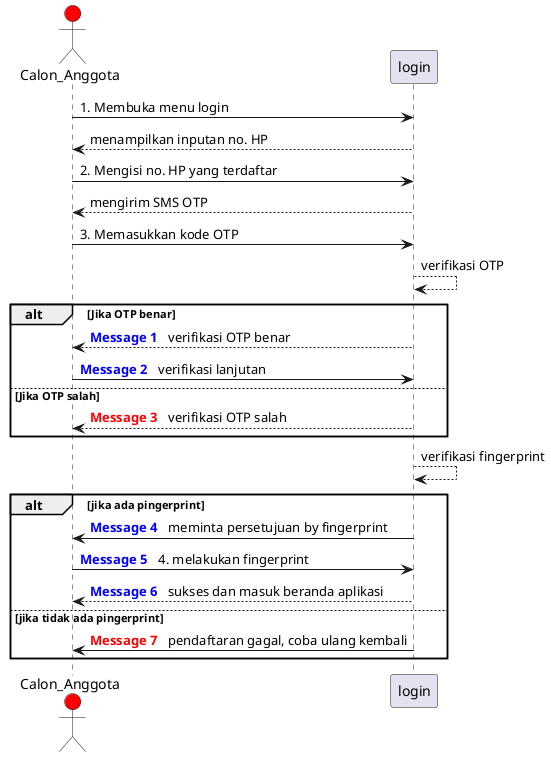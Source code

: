 @startuml login
actor Calon_Anggota #red
Calon_Anggota->login: 1. Membuka menu login
login-->Calon_Anggota: menampilkan inputan no. HP

Calon_Anggota->login: 2. Mengisi no. HP yang terdaftar
login-->Calon_Anggota: mengirim SMS OTP

Calon_Anggota->login: 3. Memasukkan kode OTP
login-->login: verifikasi OTP

alt Jika OTP benar
    autonumber 1 "<b>[000]"
    autonumber resume "<font color=blue><b>Message 0  "
    login-->Calon_Anggota: verifikasi OTP benar
    Calon_Anggota->login: verifikasi lanjutan
    autonumber stop

else Jika OTP salah
   autonumber 3 "<b>[000]"
   autonumber resume "<font color=red><b>Message 0  "
   login-->Calon_Anggota: verifikasi OTP salah
   autonumber stop
end 
login-->login: verifikasi fingerprint

alt jika ada pingerprint
    autonumber 4 "<b>[000]"
    autonumber resume "<font color=blue><b>Message 0  "
    login->Calon_Anggota: meminta persetujuan by fingerprint
    Calon_Anggota->login: 4. melakukan fingerprint
    login-->Calon_Anggota: sukses dan masuk beranda aplikasi
    autonumber stop

else jika tidak ada pingerprint
   autonumber 7 "<b>[000]"
   autonumber resume "<font color=red><b>Message 0  "
   login->Calon_Anggota: pendaftaran gagal, coba ulang kembali
   autonumber stop

end
@enduml
